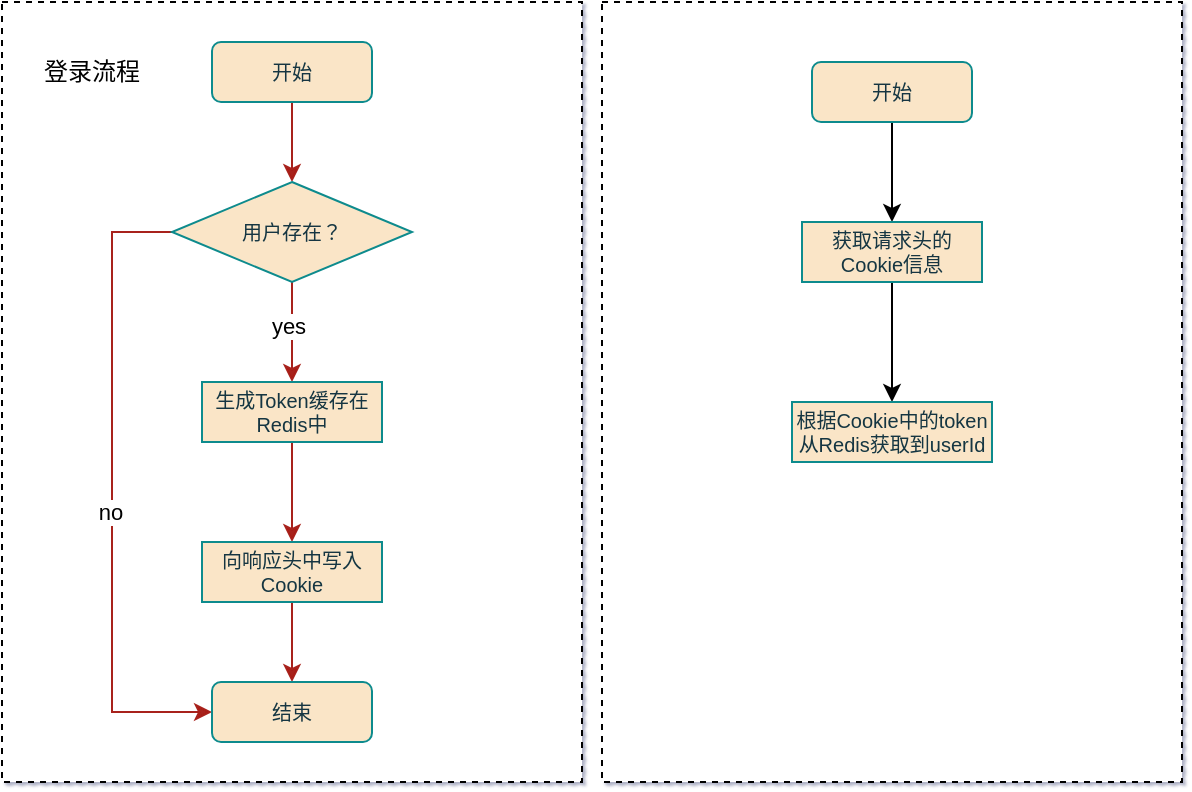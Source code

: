 <mxfile version="28.0.7">
  <diagram name="第 1 页" id="pDh1MaaMRWO0j-szB_NV">
    <mxGraphModel dx="1588" dy="226" grid="1" gridSize="10" guides="1" tooltips="1" connect="1" arrows="1" fold="1" page="0" pageScale="1" pageWidth="827" pageHeight="1169" background="none" math="0" shadow="1">
      <root>
        <mxCell id="0" />
        <mxCell id="1" parent="0" />
        <mxCell id="ddrYuGQ9klJX5eJ3XwgI-15" value="" style="rounded=0;whiteSpace=wrap;html=1;dashed=1;" vertex="1" parent="1">
          <mxGeometry x="-240" y="470" width="290" height="390" as="geometry" />
        </mxCell>
        <mxCell id="ddrYuGQ9klJX5eJ3XwgI-3" style="edgeStyle=orthogonalEdgeStyle;rounded=0;orthogonalLoop=1;jettySize=auto;html=1;exitX=0.5;exitY=1;exitDx=0;exitDy=0;entryX=0.5;entryY=0;entryDx=0;entryDy=0;fontSize=10;labelBackgroundColor=none;strokeColor=#A8201A;fontColor=default;" edge="1" parent="1" source="ddrYuGQ9klJX5eJ3XwgI-1" target="ddrYuGQ9klJX5eJ3XwgI-2">
          <mxGeometry relative="1" as="geometry" />
        </mxCell>
        <mxCell id="ddrYuGQ9klJX5eJ3XwgI-1" value="开始" style="rounded=1;whiteSpace=wrap;html=1;fontSize=10;labelBackgroundColor=none;fillColor=#FAE5C7;strokeColor=#0F8B8D;fontColor=#143642;" vertex="1" parent="1">
          <mxGeometry x="-135" y="490" width="80" height="30" as="geometry" />
        </mxCell>
        <mxCell id="ddrYuGQ9klJX5eJ3XwgI-5" style="edgeStyle=orthogonalEdgeStyle;rounded=0;orthogonalLoop=1;jettySize=auto;html=1;exitX=0.5;exitY=1;exitDx=0;exitDy=0;entryX=0.5;entryY=0;entryDx=0;entryDy=0;labelBackgroundColor=none;strokeColor=#A8201A;fontColor=default;" edge="1" parent="1" source="ddrYuGQ9klJX5eJ3XwgI-2" target="ddrYuGQ9klJX5eJ3XwgI-4">
          <mxGeometry relative="1" as="geometry" />
        </mxCell>
        <mxCell id="ddrYuGQ9klJX5eJ3XwgI-14" value="yes" style="edgeLabel;html=1;align=center;verticalAlign=middle;resizable=0;points=[];" vertex="1" connectable="0" parent="ddrYuGQ9klJX5eJ3XwgI-5">
          <mxGeometry x="-0.126" y="-2" relative="1" as="geometry">
            <mxPoint as="offset" />
          </mxGeometry>
        </mxCell>
        <mxCell id="ddrYuGQ9klJX5eJ3XwgI-11" style="edgeStyle=orthogonalEdgeStyle;rounded=0;orthogonalLoop=1;jettySize=auto;html=1;exitX=0;exitY=0.5;exitDx=0;exitDy=0;entryX=0;entryY=0.5;entryDx=0;entryDy=0;labelBackgroundColor=none;strokeColor=#A8201A;fontColor=default;" edge="1" parent="1" source="ddrYuGQ9klJX5eJ3XwgI-2" target="ddrYuGQ9klJX5eJ3XwgI-9">
          <mxGeometry relative="1" as="geometry">
            <Array as="points">
              <mxPoint x="-185" y="585" />
              <mxPoint x="-185" y="825" />
            </Array>
          </mxGeometry>
        </mxCell>
        <mxCell id="ddrYuGQ9klJX5eJ3XwgI-13" value="no" style="edgeLabel;html=1;align=center;verticalAlign=middle;resizable=0;points=[];" vertex="1" connectable="0" parent="ddrYuGQ9klJX5eJ3XwgI-11">
          <mxGeometry x="0.062" y="-1" relative="1" as="geometry">
            <mxPoint as="offset" />
          </mxGeometry>
        </mxCell>
        <mxCell id="ddrYuGQ9klJX5eJ3XwgI-2" value="用户存在？" style="rhombus;whiteSpace=wrap;html=1;fontSize=10;labelBackgroundColor=none;fillColor=#FAE5C7;strokeColor=#0F8B8D;fontColor=#143642;" vertex="1" parent="1">
          <mxGeometry x="-155" y="560" width="120" height="50" as="geometry" />
        </mxCell>
        <mxCell id="ddrYuGQ9klJX5eJ3XwgI-8" style="edgeStyle=orthogonalEdgeStyle;rounded=0;orthogonalLoop=1;jettySize=auto;html=1;exitX=0.5;exitY=1;exitDx=0;exitDy=0;entryX=0.5;entryY=0;entryDx=0;entryDy=0;labelBackgroundColor=none;strokeColor=#A8201A;fontColor=default;" edge="1" parent="1" source="ddrYuGQ9klJX5eJ3XwgI-4" target="ddrYuGQ9klJX5eJ3XwgI-7">
          <mxGeometry relative="1" as="geometry" />
        </mxCell>
        <mxCell id="ddrYuGQ9klJX5eJ3XwgI-4" value="生成Token缓存在Redis中" style="rounded=0;whiteSpace=wrap;html=1;fontSize=10;labelBackgroundColor=none;fillColor=#FAE5C7;strokeColor=#0F8B8D;fontColor=#143642;" vertex="1" parent="1">
          <mxGeometry x="-140" y="660" width="90" height="30" as="geometry" />
        </mxCell>
        <mxCell id="ddrYuGQ9klJX5eJ3XwgI-10" style="edgeStyle=orthogonalEdgeStyle;rounded=0;orthogonalLoop=1;jettySize=auto;html=1;exitX=0.5;exitY=1;exitDx=0;exitDy=0;entryX=0.5;entryY=0;entryDx=0;entryDy=0;labelBackgroundColor=none;strokeColor=#A8201A;fontColor=default;" edge="1" parent="1" source="ddrYuGQ9klJX5eJ3XwgI-7" target="ddrYuGQ9klJX5eJ3XwgI-9">
          <mxGeometry relative="1" as="geometry" />
        </mxCell>
        <mxCell id="ddrYuGQ9klJX5eJ3XwgI-7" value="向响应头中写入Cookie" style="rounded=0;whiteSpace=wrap;html=1;fontSize=10;labelBackgroundColor=none;fillColor=#FAE5C7;strokeColor=#0F8B8D;fontColor=#143642;" vertex="1" parent="1">
          <mxGeometry x="-140" y="740" width="90" height="30" as="geometry" />
        </mxCell>
        <mxCell id="ddrYuGQ9klJX5eJ3XwgI-9" value="结束" style="rounded=1;whiteSpace=wrap;html=1;fontSize=10;labelBackgroundColor=none;fillColor=#FAE5C7;strokeColor=#0F8B8D;fontColor=#143642;" vertex="1" parent="1">
          <mxGeometry x="-135" y="810" width="80" height="30" as="geometry" />
        </mxCell>
        <mxCell id="ddrYuGQ9klJX5eJ3XwgI-16" value="登录流程" style="text;html=1;align=center;verticalAlign=middle;whiteSpace=wrap;rounded=0;" vertex="1" parent="1">
          <mxGeometry x="-225" y="490" width="60" height="30" as="geometry" />
        </mxCell>
        <mxCell id="ddrYuGQ9klJX5eJ3XwgI-17" value="" style="rounded=0;whiteSpace=wrap;html=1;dashed=1;" vertex="1" parent="1">
          <mxGeometry x="60" y="470" width="290" height="390" as="geometry" />
        </mxCell>
        <mxCell id="ddrYuGQ9klJX5eJ3XwgI-23" style="edgeStyle=orthogonalEdgeStyle;rounded=0;orthogonalLoop=1;jettySize=auto;html=1;exitX=0.5;exitY=1;exitDx=0;exitDy=0;entryX=0.5;entryY=0;entryDx=0;entryDy=0;" edge="1" parent="1" source="ddrYuGQ9klJX5eJ3XwgI-18" target="ddrYuGQ9klJX5eJ3XwgI-22">
          <mxGeometry relative="1" as="geometry" />
        </mxCell>
        <mxCell id="ddrYuGQ9klJX5eJ3XwgI-18" value="开始" style="rounded=1;whiteSpace=wrap;html=1;fontSize=10;labelBackgroundColor=none;fillColor=#FAE5C7;strokeColor=#0F8B8D;fontColor=#143642;" vertex="1" parent="1">
          <mxGeometry x="165" y="500" width="80" height="30" as="geometry" />
        </mxCell>
        <mxCell id="ddrYuGQ9klJX5eJ3XwgI-25" style="edgeStyle=orthogonalEdgeStyle;rounded=0;orthogonalLoop=1;jettySize=auto;html=1;exitX=0.5;exitY=1;exitDx=0;exitDy=0;entryX=0.5;entryY=0;entryDx=0;entryDy=0;" edge="1" parent="1" source="ddrYuGQ9klJX5eJ3XwgI-22" target="ddrYuGQ9klJX5eJ3XwgI-24">
          <mxGeometry relative="1" as="geometry" />
        </mxCell>
        <mxCell id="ddrYuGQ9klJX5eJ3XwgI-22" value="获取请求头的Cookie信息" style="rounded=0;whiteSpace=wrap;html=1;fontSize=10;labelBackgroundColor=none;fillColor=#FAE5C7;strokeColor=#0F8B8D;fontColor=#143642;" vertex="1" parent="1">
          <mxGeometry x="160" y="580" width="90" height="30" as="geometry" />
        </mxCell>
        <mxCell id="ddrYuGQ9klJX5eJ3XwgI-24" value="根据Cookie中的token从Redis获取到userId" style="rounded=0;whiteSpace=wrap;html=1;fontSize=10;labelBackgroundColor=none;fillColor=#FAE5C7;strokeColor=#0F8B8D;fontColor=#143642;" vertex="1" parent="1">
          <mxGeometry x="155" y="670" width="100" height="30" as="geometry" />
        </mxCell>
      </root>
    </mxGraphModel>
  </diagram>
</mxfile>

